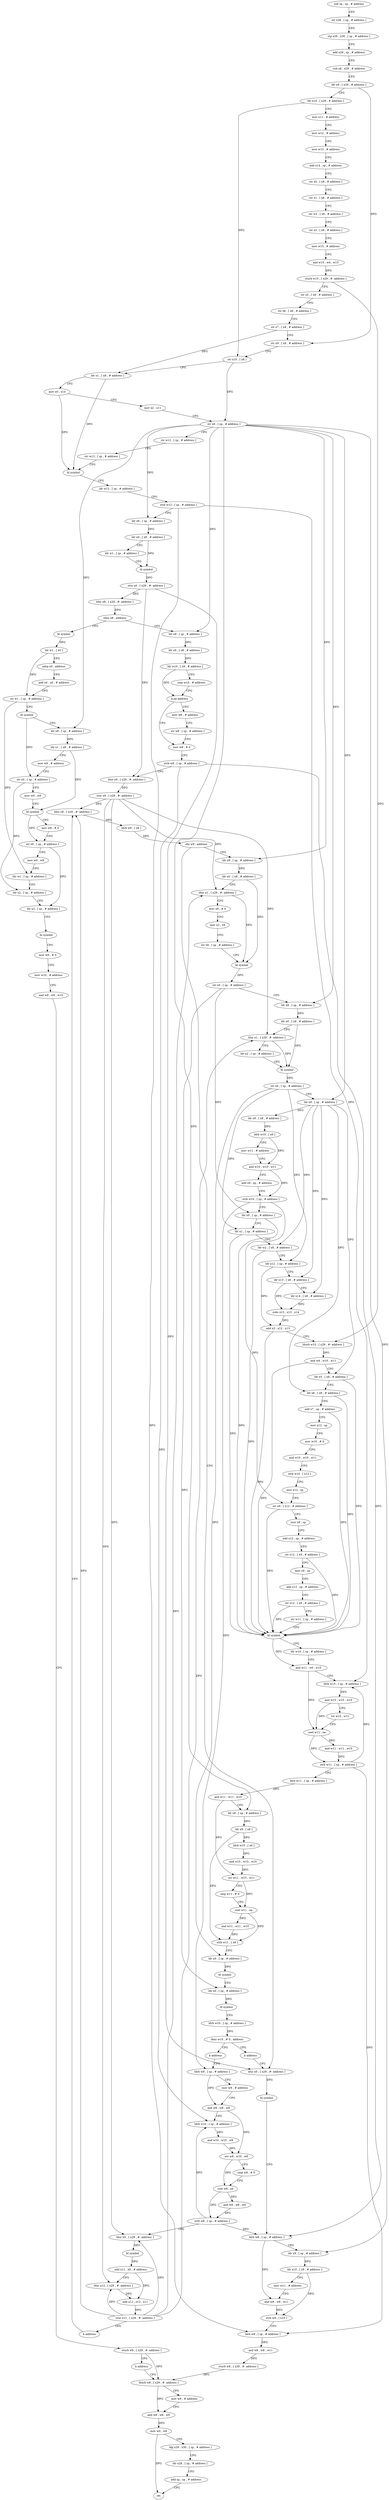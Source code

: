 digraph "func" {
"4232140" [label = "sub sp , sp , # address" ]
"4232144" [label = "str x28 , [ sp , # address ]" ]
"4232148" [label = "stp x29 , x30 , [ sp , # address ]" ]
"4232152" [label = "add x29 , sp , # address" ]
"4232156" [label = "sub x8 , x29 , # address" ]
"4232160" [label = "ldr x9 , [ x29 , # address ]" ]
"4232164" [label = "ldr x10 , [ x29 , # address ]" ]
"4232168" [label = "mov x11 , # address" ]
"4232172" [label = "mov w12 , # address" ]
"4232176" [label = "mov w13 , # address" ]
"4232180" [label = "add x14 , sp , # address" ]
"4232184" [label = "str x0 , [ x8 , # address ]" ]
"4232188" [label = "str x1 , [ x8 , # address ]" ]
"4232192" [label = "str w2 , [ x8 , # address ]" ]
"4232196" [label = "str x3 , [ x8 , # address ]" ]
"4232200" [label = "mov w15 , # address" ]
"4232204" [label = "and w15 , w4 , w15" ]
"4232208" [label = "sturb w15 , [ x29 , #- address ]" ]
"4232212" [label = "str x5 , [ x8 , # address ]" ]
"4232216" [label = "str x6 , [ x8 , # address ]" ]
"4232220" [label = "str x7 , [ x8 , # address ]" ]
"4232224" [label = "str x9 , [ x8 , # address ]" ]
"4232228" [label = "str x10 , [ x8 ]" ]
"4232232" [label = "ldr x1 , [ x8 , # address ]" ]
"4232236" [label = "mov x0 , x14" ]
"4232240" [label = "mov x2 , x11" ]
"4232244" [label = "str x8 , [ sp , # address ]" ]
"4232248" [label = "str w12 , [ sp , # address ]" ]
"4232252" [label = "str w13 , [ sp , # address ]" ]
"4232256" [label = "bl symbol" ]
"4232260" [label = "ldr w12 , [ sp , # address ]" ]
"4232264" [label = "strb w12 , [ sp , # address ]" ]
"4232268" [label = "ldr x8 , [ sp , # address ]" ]
"4232272" [label = "ldr x0 , [ x8 , # address ]" ]
"4232276" [label = "ldr w1 , [ sp , # address ]" ]
"4232280" [label = "bl symbol" ]
"4232284" [label = "stur x0 , [ x29 , #- address ]" ]
"4232288" [label = "ldur x8 , [ x29 , #- address ]" ]
"4232292" [label = "cbnz x8 , address" ]
"4232392" [label = "ldr x8 , [ sp , # address ]" ]
"4232296" [label = "bl symbol" ]
"4232396" [label = "ldr x9 , [ x8 , # address ]" ]
"4232400" [label = "ldr w10 , [ x9 , # address ]" ]
"4232404" [label = "cmp w10 , # address" ]
"4232408" [label = "b.ne address" ]
"4232420" [label = "mov w8 , # 0" ]
"4232412" [label = "mov w8 , # address" ]
"4232300" [label = "ldr w1 , [ x0 ]" ]
"4232304" [label = "adrp x0 , address" ]
"4232308" [label = "add x0 , x0 , # address" ]
"4232312" [label = "str w1 , [ sp , # address ]" ]
"4232316" [label = "bl symbol" ]
"4232320" [label = "ldr x8 , [ sp , # address ]" ]
"4232324" [label = "ldr x1 , [ x8 , # address ]" ]
"4232328" [label = "mov w9 , # address" ]
"4232332" [label = "str x0 , [ sp , # address ]" ]
"4232336" [label = "mov w0 , w9" ]
"4232340" [label = "bl symbol" ]
"4232344" [label = "mov w9 , # 0" ]
"4232348" [label = "str x0 , [ sp , # address ]" ]
"4232352" [label = "mov w0 , w9" ]
"4232356" [label = "ldr w1 , [ sp , # address ]" ]
"4232360" [label = "ldr x2 , [ sp , # address ]" ]
"4232364" [label = "ldr x3 , [ sp , # address ]" ]
"4232368" [label = "bl symbol" ]
"4232372" [label = "mov w9 , # 0" ]
"4232376" [label = "mov w10 , # address" ]
"4232380" [label = "and w9 , w9 , w10" ]
"4232384" [label = "sturb w9 , [ x29 , #- address ]" ]
"4232388" [label = "b address" ]
"4232860" [label = "ldurb w8 , [ x29 , #- address ]" ]
"4232424" [label = "strb w8 , [ sp , # address ]" ]
"4232428" [label = "ldur x9 , [ x29 , #- address ]" ]
"4232432" [label = "stur x9 , [ x29 , #- address ]" ]
"4232436" [label = "ldur x8 , [ x29 , #- address ]" ]
"4232416" [label = "str w8 , [ sp , # address ]" ]
"4232864" [label = "mov w9 , # address" ]
"4232868" [label = "and w8 , w8 , w9" ]
"4232872" [label = "mov w0 , w8" ]
"4232876" [label = "ldp x29 , x30 , [ sp , # address ]" ]
"4232880" [label = "ldr x28 , [ sp , # address ]" ]
"4232884" [label = "add sp , sp , # address" ]
"4232888" [label = "ret" ]
"4232816" [label = "ldur x0 , [ x29 , #- address ]" ]
"4232820" [label = "bl symbol" ]
"4232824" [label = "ldrb w8 , [ sp , # address ]" ]
"4232828" [label = "ldr x9 , [ sp , # address ]" ]
"4232832" [label = "ldr x10 , [ x9 , # address ]" ]
"4232836" [label = "mov w11 , # address" ]
"4232840" [label = "and w8 , w8 , w11" ]
"4232844" [label = "strb w8 , [ x10 ]" ]
"4232848" [label = "ldrb w8 , [ sp , # address ]" ]
"4232852" [label = "and w8 , w8 , w11" ]
"4232856" [label = "sturb w8 , [ x29 , #- address ]" ]
"4232448" [label = "ldr x8 , [ sp , # address ]" ]
"4232452" [label = "ldr x0 , [ x8 , # address ]" ]
"4232456" [label = "ldur x1 , [ x29 , #- address ]" ]
"4232460" [label = "mov x9 , # 0" ]
"4232464" [label = "mov x2 , x9" ]
"4232468" [label = "str x9 , [ sp , # address ]" ]
"4232472" [label = "bl symbol" ]
"4232476" [label = "str x0 , [ sp , # address ]" ]
"4232480" [label = "ldr x8 , [ sp , # address ]" ]
"4232484" [label = "ldr x0 , [ x8 , # address ]" ]
"4232488" [label = "ldur x1 , [ x29 , #- address ]" ]
"4232492" [label = "ldr x2 , [ sp , # address ]" ]
"4232496" [label = "bl symbol" ]
"4232500" [label = "str x0 , [ sp , # address ]" ]
"4232504" [label = "ldr x8 , [ sp , # address ]" ]
"4232508" [label = "ldr x9 , [ x8 , # address ]" ]
"4232512" [label = "ldrb w10 , [ x9 ]" ]
"4232516" [label = "mov w11 , # address" ]
"4232520" [label = "and w10 , w10 , w11" ]
"4232524" [label = "add x9 , sp , # address" ]
"4232528" [label = "strb w10 , [ sp , # address ]" ]
"4232532" [label = "ldr x0 , [ sp , # address ]" ]
"4232536" [label = "ldr x1 , [ sp , # address ]" ]
"4232540" [label = "ldr w2 , [ x8 , # address ]" ]
"4232544" [label = "ldr x12 , [ sp , # address ]" ]
"4232548" [label = "ldr x13 , [ x8 , # address ]" ]
"4232552" [label = "ldr x14 , [ x8 , # address ]" ]
"4232556" [label = "subs x13 , x13 , x14" ]
"4232560" [label = "add x3 , x12 , x13" ]
"4232564" [label = "ldurb w10 , [ x29 , #- address ]" ]
"4232568" [label = "and w4 , w10 , w11" ]
"4232572" [label = "ldr x5 , [ x8 , # address ]" ]
"4232576" [label = "ldr x6 , [ x8 , # address ]" ]
"4232580" [label = "add x7 , sp , # address" ]
"4232584" [label = "mov x12 , sp" ]
"4232588" [label = "mov w10 , # 0" ]
"4232592" [label = "and w10 , w10 , w11" ]
"4232596" [label = "strb w10 , [ x12 ]" ]
"4232600" [label = "mov x12 , sp" ]
"4232604" [label = "str x9 , [ x12 , # address ]" ]
"4232608" [label = "mov x9 , sp" ]
"4232612" [label = "add x12 , sp , # address" ]
"4232616" [label = "str x12 , [ x9 , # address ]" ]
"4232620" [label = "mov x9 , sp" ]
"4232624" [label = "add x12 , sp , # address" ]
"4232628" [label = "str x12 , [ x9 , # address ]" ]
"4232632" [label = "str w11 , [ sp , # address ]" ]
"4232636" [label = "bl symbol" ]
"4232640" [label = "ldr w10 , [ sp , # address ]" ]
"4232644" [label = "and w11 , w0 , w10" ]
"4232648" [label = "ldrb w15 , [ sp , # address ]" ]
"4232652" [label = "and w15 , w15 , w10" ]
"4232656" [label = "tst w15 , w11" ]
"4232660" [label = "cset w11 , ne" ]
"4232664" [label = "and w11 , w11 , w10" ]
"4232668" [label = "strb w11 , [ sp , # address ]" ]
"4232672" [label = "ldrb w11 , [ sp , # address ]" ]
"4232676" [label = "and w11 , w11 , w10" ]
"4232680" [label = "ldr x8 , [ sp , # address ]" ]
"4232684" [label = "ldr x9 , [ x8 ]" ]
"4232688" [label = "ldrb w15 , [ x9 ]" ]
"4232692" [label = "and w15 , w15 , w10" ]
"4232696" [label = "orr w11 , w15 , w11" ]
"4232700" [label = "cmp w11 , # 0" ]
"4232704" [label = "cset w11 , ne" ]
"4232708" [label = "and w11 , w11 , w10" ]
"4232712" [label = "strb w11 , [ x9 ]" ]
"4232716" [label = "ldr x0 , [ sp , # address ]" ]
"4232720" [label = "bl symbol" ]
"4232724" [label = "ldr x0 , [ sp , # address ]" ]
"4232728" [label = "bl symbol" ]
"4232732" [label = "ldrb w10 , [ sp , # address ]" ]
"4232736" [label = "tbnz w10 , # 0 , address" ]
"4232744" [label = "b address" ]
"4232740" [label = "b address" ]
"4232748" [label = "ldrb w8 , [ sp , # address ]" ]
"4232752" [label = "mov w9 , # address" ]
"4232756" [label = "and w8 , w8 , w9" ]
"4232760" [label = "ldrb w10 , [ sp , # address ]" ]
"4232764" [label = "and w10 , w10 , w9" ]
"4232768" [label = "orr w8 , w10 , w8" ]
"4232772" [label = "cmp w8 , # 0" ]
"4232776" [label = "cset w8 , ne" ]
"4232780" [label = "and w8 , w8 , w9" ]
"4232784" [label = "strb w8 , [ sp , # address ]" ]
"4232788" [label = "ldur x0 , [ x29 , #- address ]" ]
"4232792" [label = "bl symbol" ]
"4232796" [label = "add x11 , x0 , # address" ]
"4232800" [label = "ldur x12 , [ x29 , #- address ]" ]
"4232804" [label = "add x11 , x12 , x11" ]
"4232808" [label = "stur x11 , [ x29 , #- address ]" ]
"4232812" [label = "b address" ]
"4232440" [label = "ldrb w9 , [ x8 ]" ]
"4232444" [label = "cbz w9 , address" ]
"4232140" -> "4232144" [ label = "CFG" ]
"4232144" -> "4232148" [ label = "CFG" ]
"4232148" -> "4232152" [ label = "CFG" ]
"4232152" -> "4232156" [ label = "CFG" ]
"4232156" -> "4232160" [ label = "CFG" ]
"4232160" -> "4232164" [ label = "CFG" ]
"4232160" -> "4232224" [ label = "DFG" ]
"4232164" -> "4232168" [ label = "CFG" ]
"4232164" -> "4232228" [ label = "DFG" ]
"4232168" -> "4232172" [ label = "CFG" ]
"4232172" -> "4232176" [ label = "CFG" ]
"4232176" -> "4232180" [ label = "CFG" ]
"4232180" -> "4232184" [ label = "CFG" ]
"4232184" -> "4232188" [ label = "CFG" ]
"4232188" -> "4232192" [ label = "CFG" ]
"4232192" -> "4232196" [ label = "CFG" ]
"4232196" -> "4232200" [ label = "CFG" ]
"4232200" -> "4232204" [ label = "CFG" ]
"4232204" -> "4232208" [ label = "DFG" ]
"4232208" -> "4232212" [ label = "CFG" ]
"4232208" -> "4232564" [ label = "DFG" ]
"4232212" -> "4232216" [ label = "CFG" ]
"4232216" -> "4232220" [ label = "CFG" ]
"4232220" -> "4232224" [ label = "CFG" ]
"4232220" -> "4232232" [ label = "DFG" ]
"4232224" -> "4232228" [ label = "CFG" ]
"4232228" -> "4232232" [ label = "CFG" ]
"4232228" -> "4232244" [ label = "DFG" ]
"4232232" -> "4232236" [ label = "CFG" ]
"4232232" -> "4232256" [ label = "DFG" ]
"4232236" -> "4232240" [ label = "CFG" ]
"4232236" -> "4232256" [ label = "DFG" ]
"4232240" -> "4232244" [ label = "CFG" ]
"4232244" -> "4232248" [ label = "CFG" ]
"4232244" -> "4232268" [ label = "DFG" ]
"4232244" -> "4232392" [ label = "DFG" ]
"4232244" -> "4232320" [ label = "DFG" ]
"4232244" -> "4232828" [ label = "DFG" ]
"4232244" -> "4232448" [ label = "DFG" ]
"4232244" -> "4232480" [ label = "DFG" ]
"4232244" -> "4232504" [ label = "DFG" ]
"4232244" -> "4232680" [ label = "DFG" ]
"4232248" -> "4232252" [ label = "CFG" ]
"4232252" -> "4232256" [ label = "CFG" ]
"4232256" -> "4232260" [ label = "CFG" ]
"4232260" -> "4232264" [ label = "CFG" ]
"4232264" -> "4232268" [ label = "CFG" ]
"4232264" -> "4232848" [ label = "DFG" ]
"4232264" -> "4232648" [ label = "DFG" ]
"4232268" -> "4232272" [ label = "DFG" ]
"4232272" -> "4232276" [ label = "CFG" ]
"4232272" -> "4232280" [ label = "DFG" ]
"4232276" -> "4232280" [ label = "CFG" ]
"4232280" -> "4232284" [ label = "DFG" ]
"4232284" -> "4232288" [ label = "DFG" ]
"4232284" -> "4232428" [ label = "DFG" ]
"4232284" -> "4232816" [ label = "DFG" ]
"4232288" -> "4232292" [ label = "DFG" ]
"4232292" -> "4232392" [ label = "CFG" ]
"4232292" -> "4232296" [ label = "CFG" ]
"4232392" -> "4232396" [ label = "DFG" ]
"4232296" -> "4232300" [ label = "DFG" ]
"4232396" -> "4232400" [ label = "DFG" ]
"4232400" -> "4232404" [ label = "CFG" ]
"4232400" -> "4232408" [ label = "DFG" ]
"4232404" -> "4232408" [ label = "CFG" ]
"4232408" -> "4232420" [ label = "CFG" ]
"4232408" -> "4232412" [ label = "CFG" ]
"4232420" -> "4232424" [ label = "CFG" ]
"4232412" -> "4232416" [ label = "CFG" ]
"4232300" -> "4232304" [ label = "CFG" ]
"4232300" -> "4232312" [ label = "DFG" ]
"4232304" -> "4232308" [ label = "CFG" ]
"4232308" -> "4232312" [ label = "CFG" ]
"4232312" -> "4232316" [ label = "CFG" ]
"4232312" -> "4232356" [ label = "DFG" ]
"4232316" -> "4232320" [ label = "CFG" ]
"4232316" -> "4232332" [ label = "DFG" ]
"4232320" -> "4232324" [ label = "DFG" ]
"4232324" -> "4232328" [ label = "CFG" ]
"4232324" -> "4232340" [ label = "DFG" ]
"4232328" -> "4232332" [ label = "CFG" ]
"4232332" -> "4232336" [ label = "CFG" ]
"4232332" -> "4232360" [ label = "DFG" ]
"4232336" -> "4232340" [ label = "CFG" ]
"4232340" -> "4232344" [ label = "CFG" ]
"4232340" -> "4232348" [ label = "DFG" ]
"4232344" -> "4232348" [ label = "CFG" ]
"4232348" -> "4232352" [ label = "CFG" ]
"4232348" -> "4232364" [ label = "DFG" ]
"4232352" -> "4232356" [ label = "CFG" ]
"4232356" -> "4232360" [ label = "CFG" ]
"4232360" -> "4232364" [ label = "CFG" ]
"4232364" -> "4232368" [ label = "CFG" ]
"4232368" -> "4232372" [ label = "CFG" ]
"4232372" -> "4232376" [ label = "CFG" ]
"4232376" -> "4232380" [ label = "CFG" ]
"4232380" -> "4232384" [ label = "CFG" ]
"4232384" -> "4232388" [ label = "CFG" ]
"4232384" -> "4232860" [ label = "DFG" ]
"4232388" -> "4232860" [ label = "CFG" ]
"4232860" -> "4232864" [ label = "CFG" ]
"4232860" -> "4232868" [ label = "DFG" ]
"4232424" -> "4232428" [ label = "CFG" ]
"4232424" -> "4232824" [ label = "DFG" ]
"4232424" -> "4232760" [ label = "DFG" ]
"4232428" -> "4232432" [ label = "DFG" ]
"4232432" -> "4232436" [ label = "DFG" ]
"4232432" -> "4232456" [ label = "DFG" ]
"4232432" -> "4232488" [ label = "DFG" ]
"4232432" -> "4232788" [ label = "DFG" ]
"4232432" -> "4232800" [ label = "DFG" ]
"4232436" -> "4232440" [ label = "DFG" ]
"4232416" -> "4232420" [ label = "CFG" ]
"4232864" -> "4232868" [ label = "CFG" ]
"4232868" -> "4232872" [ label = "DFG" ]
"4232872" -> "4232876" [ label = "CFG" ]
"4232872" -> "4232888" [ label = "DFG" ]
"4232876" -> "4232880" [ label = "CFG" ]
"4232880" -> "4232884" [ label = "CFG" ]
"4232884" -> "4232888" [ label = "CFG" ]
"4232816" -> "4232820" [ label = "DFG" ]
"4232820" -> "4232824" [ label = "CFG" ]
"4232824" -> "4232828" [ label = "CFG" ]
"4232824" -> "4232840" [ label = "DFG" ]
"4232828" -> "4232832" [ label = "DFG" ]
"4232832" -> "4232836" [ label = "CFG" ]
"4232832" -> "4232844" [ label = "DFG" ]
"4232836" -> "4232840" [ label = "CFG" ]
"4232840" -> "4232844" [ label = "DFG" ]
"4232844" -> "4232848" [ label = "CFG" ]
"4232848" -> "4232852" [ label = "DFG" ]
"4232852" -> "4232856" [ label = "DFG" ]
"4232856" -> "4232860" [ label = "DFG" ]
"4232448" -> "4232452" [ label = "DFG" ]
"4232452" -> "4232456" [ label = "CFG" ]
"4232452" -> "4232472" [ label = "DFG" ]
"4232456" -> "4232460" [ label = "CFG" ]
"4232456" -> "4232472" [ label = "DFG" ]
"4232460" -> "4232464" [ label = "CFG" ]
"4232464" -> "4232468" [ label = "CFG" ]
"4232468" -> "4232472" [ label = "CFG" ]
"4232472" -> "4232476" [ label = "DFG" ]
"4232476" -> "4232480" [ label = "CFG" ]
"4232476" -> "4232532" [ label = "DFG" ]
"4232476" -> "4232724" [ label = "DFG" ]
"4232480" -> "4232484" [ label = "DFG" ]
"4232484" -> "4232488" [ label = "CFG" ]
"4232484" -> "4232496" [ label = "DFG" ]
"4232488" -> "4232492" [ label = "CFG" ]
"4232488" -> "4232496" [ label = "DFG" ]
"4232492" -> "4232496" [ label = "CFG" ]
"4232496" -> "4232500" [ label = "DFG" ]
"4232500" -> "4232504" [ label = "CFG" ]
"4232500" -> "4232536" [ label = "DFG" ]
"4232500" -> "4232544" [ label = "DFG" ]
"4232500" -> "4232716" [ label = "DFG" ]
"4232504" -> "4232508" [ label = "DFG" ]
"4232504" -> "4232540" [ label = "DFG" ]
"4232504" -> "4232548" [ label = "DFG" ]
"4232504" -> "4232552" [ label = "DFG" ]
"4232504" -> "4232572" [ label = "DFG" ]
"4232504" -> "4232576" [ label = "DFG" ]
"4232508" -> "4232512" [ label = "DFG" ]
"4232512" -> "4232516" [ label = "CFG" ]
"4232512" -> "4232520" [ label = "DFG" ]
"4232516" -> "4232520" [ label = "CFG" ]
"4232520" -> "4232524" [ label = "CFG" ]
"4232520" -> "4232528" [ label = "DFG" ]
"4232524" -> "4232528" [ label = "CFG" ]
"4232528" -> "4232532" [ label = "CFG" ]
"4232528" -> "4232748" [ label = "DFG" ]
"4232528" -> "4232604" [ label = "DFG" ]
"4232532" -> "4232536" [ label = "CFG" ]
"4232532" -> "4232636" [ label = "DFG" ]
"4232536" -> "4232540" [ label = "CFG" ]
"4232536" -> "4232636" [ label = "DFG" ]
"4232540" -> "4232544" [ label = "CFG" ]
"4232540" -> "4232636" [ label = "DFG" ]
"4232544" -> "4232548" [ label = "CFG" ]
"4232544" -> "4232560" [ label = "DFG" ]
"4232548" -> "4232552" [ label = "CFG" ]
"4232548" -> "4232556" [ label = "DFG" ]
"4232552" -> "4232556" [ label = "DFG" ]
"4232556" -> "4232560" [ label = "DFG" ]
"4232560" -> "4232564" [ label = "CFG" ]
"4232560" -> "4232636" [ label = "DFG" ]
"4232564" -> "4232568" [ label = "DFG" ]
"4232568" -> "4232572" [ label = "CFG" ]
"4232568" -> "4232636" [ label = "DFG" ]
"4232572" -> "4232576" [ label = "CFG" ]
"4232572" -> "4232636" [ label = "DFG" ]
"4232576" -> "4232580" [ label = "CFG" ]
"4232576" -> "4232636" [ label = "DFG" ]
"4232580" -> "4232584" [ label = "CFG" ]
"4232580" -> "4232636" [ label = "DFG" ]
"4232584" -> "4232588" [ label = "CFG" ]
"4232588" -> "4232592" [ label = "CFG" ]
"4232592" -> "4232596" [ label = "CFG" ]
"4232596" -> "4232600" [ label = "CFG" ]
"4232600" -> "4232604" [ label = "CFG" ]
"4232604" -> "4232608" [ label = "CFG" ]
"4232604" -> "4232636" [ label = "DFG" ]
"4232608" -> "4232612" [ label = "CFG" ]
"4232612" -> "4232616" [ label = "CFG" ]
"4232616" -> "4232620" [ label = "CFG" ]
"4232616" -> "4232636" [ label = "DFG" ]
"4232620" -> "4232624" [ label = "CFG" ]
"4232624" -> "4232628" [ label = "CFG" ]
"4232628" -> "4232632" [ label = "CFG" ]
"4232628" -> "4232636" [ label = "DFG" ]
"4232632" -> "4232636" [ label = "CFG" ]
"4232636" -> "4232640" [ label = "CFG" ]
"4232636" -> "4232644" [ label = "DFG" ]
"4232640" -> "4232644" [ label = "CFG" ]
"4232644" -> "4232648" [ label = "CFG" ]
"4232644" -> "4232660" [ label = "DFG" ]
"4232648" -> "4232652" [ label = "DFG" ]
"4232652" -> "4232656" [ label = "CFG" ]
"4232652" -> "4232660" [ label = "DFG" ]
"4232656" -> "4232660" [ label = "CFG" ]
"4232660" -> "4232664" [ label = "DFG" ]
"4232660" -> "4232668" [ label = "DFG" ]
"4232664" -> "4232668" [ label = "DFG" ]
"4232668" -> "4232672" [ label = "CFG" ]
"4232668" -> "4232848" [ label = "DFG" ]
"4232668" -> "4232648" [ label = "DFG" ]
"4232672" -> "4232676" [ label = "DFG" ]
"4232676" -> "4232680" [ label = "CFG" ]
"4232676" -> "4232696" [ label = "DFG" ]
"4232680" -> "4232684" [ label = "DFG" ]
"4232684" -> "4232688" [ label = "DFG" ]
"4232684" -> "4232712" [ label = "DFG" ]
"4232688" -> "4232692" [ label = "DFG" ]
"4232692" -> "4232696" [ label = "DFG" ]
"4232696" -> "4232700" [ label = "CFG" ]
"4232696" -> "4232704" [ label = "DFG" ]
"4232700" -> "4232704" [ label = "CFG" ]
"4232704" -> "4232708" [ label = "DFG" ]
"4232704" -> "4232712" [ label = "DFG" ]
"4232708" -> "4232712" [ label = "DFG" ]
"4232712" -> "4232716" [ label = "CFG" ]
"4232716" -> "4232720" [ label = "DFG" ]
"4232720" -> "4232724" [ label = "CFG" ]
"4232724" -> "4232728" [ label = "DFG" ]
"4232728" -> "4232732" [ label = "CFG" ]
"4232732" -> "4232736" [ label = "DFG" ]
"4232736" -> "4232744" [ label = "CFG" ]
"4232736" -> "4232740" [ label = "CFG" ]
"4232744" -> "4232816" [ label = "CFG" ]
"4232740" -> "4232748" [ label = "CFG" ]
"4232748" -> "4232752" [ label = "CFG" ]
"4232748" -> "4232756" [ label = "DFG" ]
"4232752" -> "4232756" [ label = "CFG" ]
"4232756" -> "4232760" [ label = "CFG" ]
"4232756" -> "4232768" [ label = "DFG" ]
"4232760" -> "4232764" [ label = "DFG" ]
"4232764" -> "4232768" [ label = "DFG" ]
"4232768" -> "4232772" [ label = "CFG" ]
"4232768" -> "4232776" [ label = "DFG" ]
"4232772" -> "4232776" [ label = "CFG" ]
"4232776" -> "4232780" [ label = "DFG" ]
"4232776" -> "4232784" [ label = "DFG" ]
"4232780" -> "4232784" [ label = "DFG" ]
"4232784" -> "4232788" [ label = "CFG" ]
"4232784" -> "4232824" [ label = "DFG" ]
"4232784" -> "4232760" [ label = "DFG" ]
"4232788" -> "4232792" [ label = "DFG" ]
"4232792" -> "4232796" [ label = "DFG" ]
"4232796" -> "4232800" [ label = "CFG" ]
"4232796" -> "4232804" [ label = "DFG" ]
"4232800" -> "4232804" [ label = "DFG" ]
"4232804" -> "4232808" [ label = "DFG" ]
"4232808" -> "4232812" [ label = "CFG" ]
"4232808" -> "4232436" [ label = "DFG" ]
"4232808" -> "4232456" [ label = "DFG" ]
"4232808" -> "4232488" [ label = "DFG" ]
"4232808" -> "4232788" [ label = "DFG" ]
"4232808" -> "4232800" [ label = "DFG" ]
"4232812" -> "4232436" [ label = "CFG" ]
"4232440" -> "4232444" [ label = "DFG" ]
"4232444" -> "4232816" [ label = "CFG" ]
"4232444" -> "4232448" [ label = "CFG" ]
}
